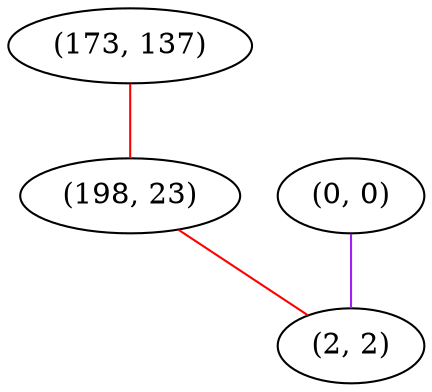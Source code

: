 graph "" {
"(173, 137)";
"(0, 0)";
"(198, 23)";
"(2, 2)";
"(173, 137)" -- "(198, 23)"  [color=red, key=0, weight=1];
"(0, 0)" -- "(2, 2)"  [color=purple, key=0, weight=4];
"(198, 23)" -- "(2, 2)"  [color=red, key=0, weight=1];
}
